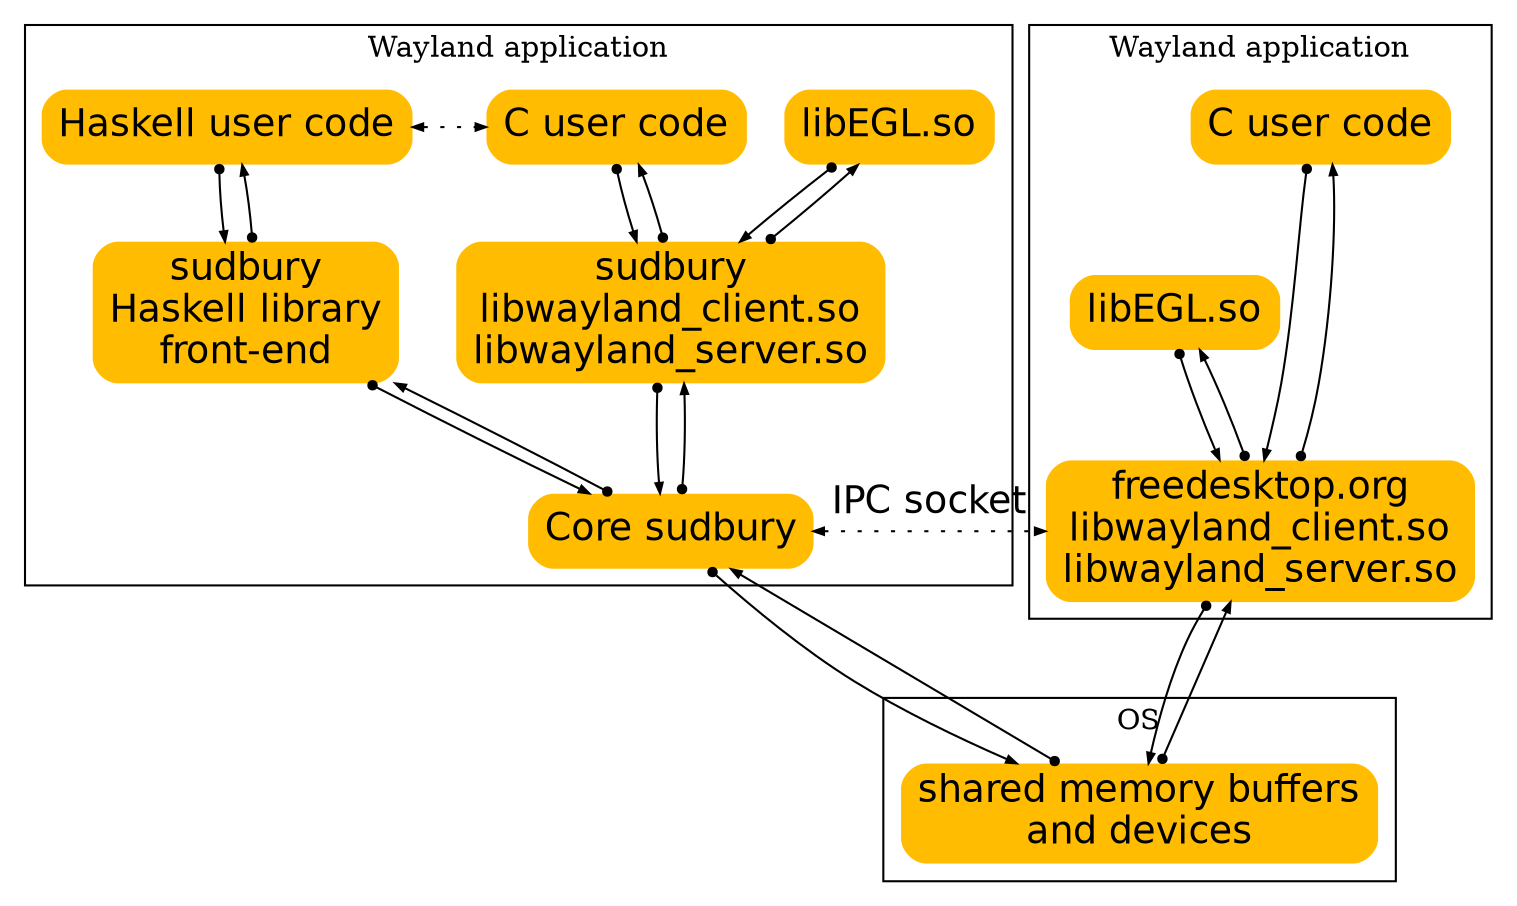 digraph arch_wayland {
  edge[
    fontname="DejaVu Sans",
    dir="both",
    arrowtail="dot",
    arrowsize=.5,
    fontname="DejaVu Sans",
    fontsize="18",
  ]

  node[
    color=none,
    fontname="DejaVu Sans",
    fontsize="18",
    shape=box,
    style="rounded,filled",
    fillcolor="#ffbc00"
  ]

  newrank=true

  subgraph cluster_app1 {
    label="Wayland application"

    egl_h [label="libEGL.so"]
    user_h [label="Haskell user code"]
    user_c [label="C user code"]
    { rank=same; user_h, user_c, egl_h }

    user_h -> user_c [style=dotted, arrowtail=normal]

    front_h [label=<sudbury<BR/>Haskell library<BR/>front-end>]
    front_c [label=<sudbury<BR/>libwayland_client.so<BR/>libwayland_server.so>]
    { rank=same; front_h, front_c }

    user_h -> front_h
    front_h -> user_h

    user_c -> front_c
    front_c -> user_c

    front_c -> egl_h
    egl_h -> front_c

    core [label="Core sudbury"]

    {front_h, front_c} -> core
    core -> {front_h, front_c}
  }

  subgraph cluster_app2 {
    label="Wayland application"

    user_c2 [label="C user code"]

    egl_c [label="libEGL.so"]

    libwl [label=<freedesktop.org<BR/>libwayland_client.so<BR/>libwayland_server.so>]

    egl_c -> libwl
    libwl -> egl_c

    user_c2 -> libwl
    libwl -> user_c2
  }
  { rank=min; user_c2, user_c }
  { rank=same; libwl, core }

  core -> libwl [style=dotted, arrowtail=normal, label="IPC socket"]

  subgraph cluster_os {
    label="OS"

    ram [shape=record, label=<shared memory buffers<BR/>and devices>]
  }
  ram -> {core, libwl}
  ram -> libwl [style=invis, label=" "]
  {core, libwl} -> ram
}
